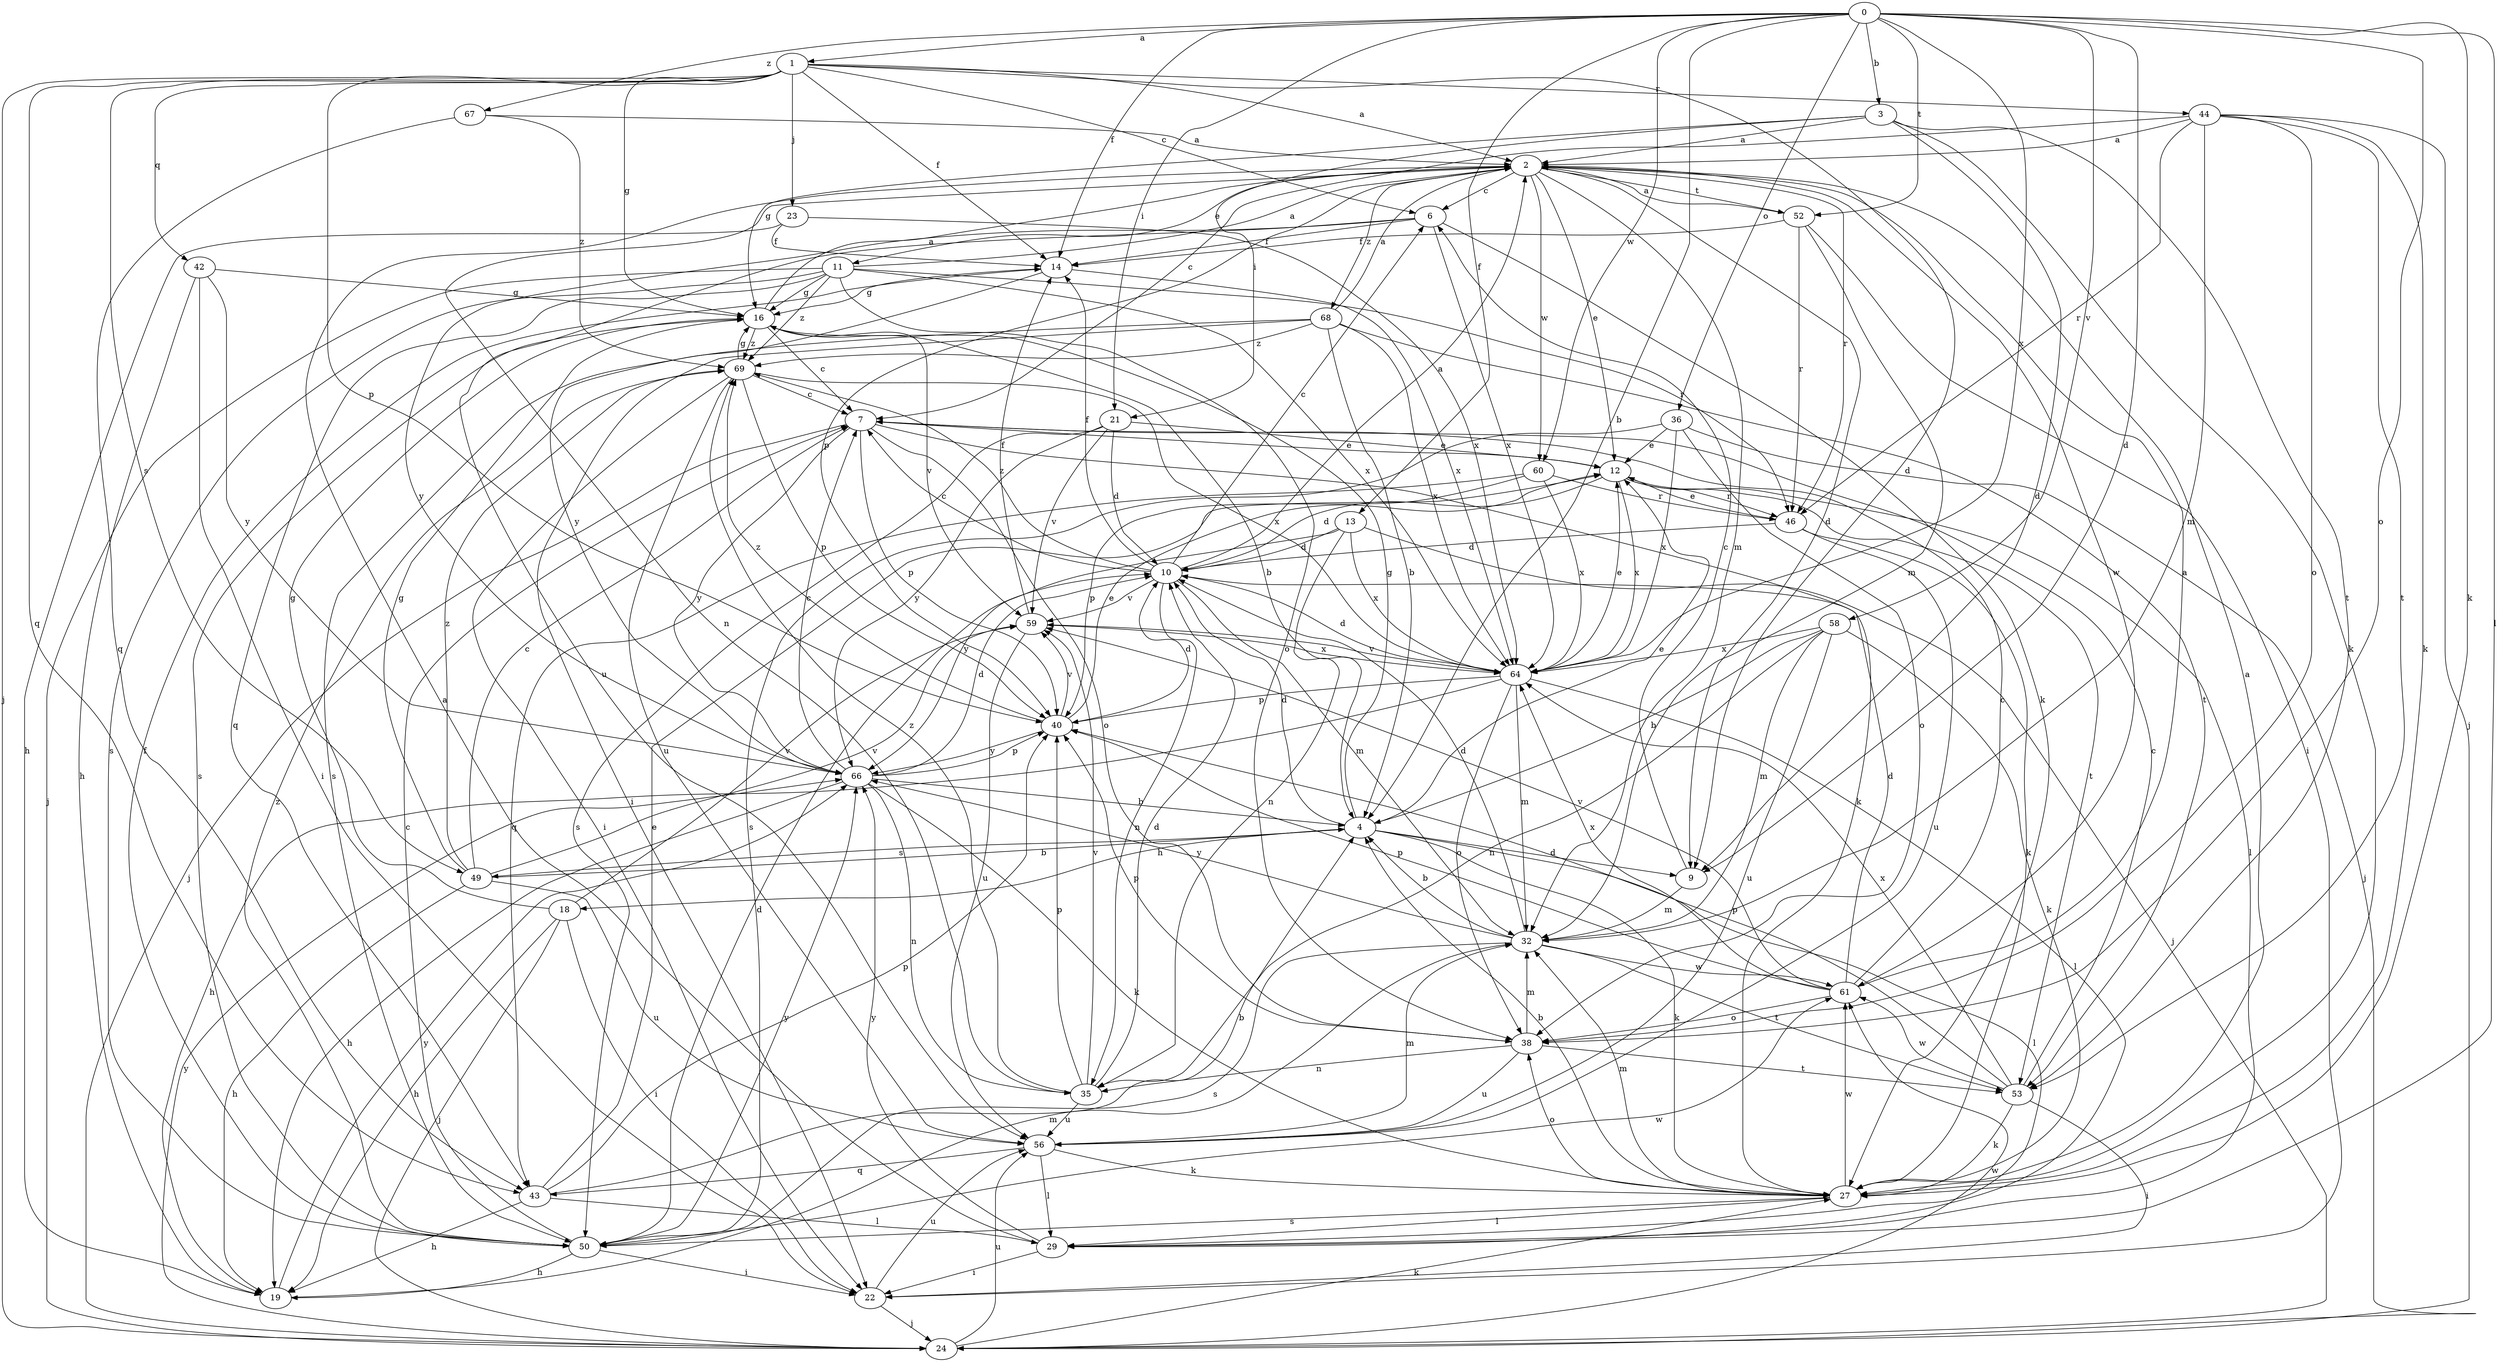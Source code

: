 strict digraph  {
0;
1;
2;
3;
4;
6;
7;
9;
10;
11;
12;
13;
14;
16;
18;
19;
21;
22;
23;
24;
27;
29;
32;
35;
36;
38;
40;
42;
43;
44;
46;
49;
50;
52;
53;
56;
58;
59;
60;
61;
64;
66;
67;
68;
69;
0 -> 1  [label=a];
0 -> 3  [label=b];
0 -> 4  [label=b];
0 -> 9  [label=d];
0 -> 13  [label=f];
0 -> 14  [label=f];
0 -> 21  [label=i];
0 -> 27  [label=k];
0 -> 29  [label=l];
0 -> 36  [label=o];
0 -> 38  [label=o];
0 -> 52  [label=t];
0 -> 58  [label=v];
0 -> 60  [label=w];
0 -> 64  [label=x];
0 -> 67  [label=z];
1 -> 2  [label=a];
1 -> 6  [label=c];
1 -> 9  [label=d];
1 -> 14  [label=f];
1 -> 16  [label=g];
1 -> 23  [label=j];
1 -> 24  [label=j];
1 -> 40  [label=p];
1 -> 42  [label=q];
1 -> 43  [label=q];
1 -> 44  [label=r];
1 -> 49  [label=s];
2 -> 6  [label=c];
2 -> 9  [label=d];
2 -> 11  [label=e];
2 -> 12  [label=e];
2 -> 32  [label=m];
2 -> 35  [label=n];
2 -> 40  [label=p];
2 -> 46  [label=r];
2 -> 52  [label=t];
2 -> 60  [label=w];
2 -> 61  [label=w];
2 -> 68  [label=z];
3 -> 2  [label=a];
3 -> 9  [label=d];
3 -> 16  [label=g];
3 -> 21  [label=i];
3 -> 27  [label=k];
3 -> 53  [label=t];
4 -> 9  [label=d];
4 -> 10  [label=d];
4 -> 12  [label=e];
4 -> 16  [label=g];
4 -> 18  [label=h];
4 -> 27  [label=k];
4 -> 29  [label=l];
4 -> 49  [label=s];
6 -> 14  [label=f];
6 -> 27  [label=k];
6 -> 56  [label=u];
6 -> 64  [label=x];
6 -> 66  [label=y];
7 -> 12  [label=e];
7 -> 24  [label=j];
7 -> 27  [label=k];
7 -> 38  [label=o];
7 -> 40  [label=p];
7 -> 66  [label=y];
9 -> 6  [label=c];
9 -> 32  [label=m];
10 -> 2  [label=a];
10 -> 6  [label=c];
10 -> 7  [label=c];
10 -> 14  [label=f];
10 -> 32  [label=m];
10 -> 35  [label=n];
10 -> 59  [label=v];
10 -> 69  [label=z];
11 -> 2  [label=a];
11 -> 16  [label=g];
11 -> 24  [label=j];
11 -> 38  [label=o];
11 -> 43  [label=q];
11 -> 46  [label=r];
11 -> 50  [label=s];
11 -> 64  [label=x];
11 -> 69  [label=z];
12 -> 10  [label=d];
12 -> 29  [label=l];
12 -> 46  [label=r];
12 -> 53  [label=t];
12 -> 64  [label=x];
13 -> 10  [label=d];
13 -> 24  [label=j];
13 -> 35  [label=n];
13 -> 64  [label=x];
13 -> 66  [label=y];
14 -> 16  [label=g];
14 -> 64  [label=x];
14 -> 66  [label=y];
16 -> 2  [label=a];
16 -> 4  [label=b];
16 -> 7  [label=c];
16 -> 50  [label=s];
16 -> 59  [label=v];
16 -> 69  [label=z];
18 -> 16  [label=g];
18 -> 19  [label=h];
18 -> 22  [label=i];
18 -> 24  [label=j];
18 -> 59  [label=v];
19 -> 32  [label=m];
19 -> 66  [label=y];
21 -> 10  [label=d];
21 -> 12  [label=e];
21 -> 50  [label=s];
21 -> 59  [label=v];
21 -> 66  [label=y];
22 -> 24  [label=j];
22 -> 56  [label=u];
23 -> 14  [label=f];
23 -> 19  [label=h];
23 -> 64  [label=x];
24 -> 27  [label=k];
24 -> 56  [label=u];
24 -> 61  [label=w];
24 -> 66  [label=y];
27 -> 2  [label=a];
27 -> 4  [label=b];
27 -> 29  [label=l];
27 -> 32  [label=m];
27 -> 38  [label=o];
27 -> 50  [label=s];
27 -> 61  [label=w];
29 -> 2  [label=a];
29 -> 22  [label=i];
29 -> 66  [label=y];
32 -> 4  [label=b];
32 -> 10  [label=d];
32 -> 50  [label=s];
32 -> 53  [label=t];
32 -> 61  [label=w];
32 -> 66  [label=y];
35 -> 10  [label=d];
35 -> 40  [label=p];
35 -> 56  [label=u];
35 -> 59  [label=v];
35 -> 69  [label=z];
36 -> 12  [label=e];
36 -> 24  [label=j];
36 -> 38  [label=o];
36 -> 50  [label=s];
36 -> 64  [label=x];
38 -> 32  [label=m];
38 -> 35  [label=n];
38 -> 40  [label=p];
38 -> 53  [label=t];
38 -> 56  [label=u];
40 -> 10  [label=d];
40 -> 12  [label=e];
40 -> 59  [label=v];
40 -> 66  [label=y];
40 -> 69  [label=z];
42 -> 16  [label=g];
42 -> 19  [label=h];
42 -> 22  [label=i];
42 -> 66  [label=y];
43 -> 4  [label=b];
43 -> 12  [label=e];
43 -> 19  [label=h];
43 -> 29  [label=l];
43 -> 40  [label=p];
44 -> 2  [label=a];
44 -> 7  [label=c];
44 -> 24  [label=j];
44 -> 27  [label=k];
44 -> 32  [label=m];
44 -> 38  [label=o];
44 -> 46  [label=r];
44 -> 53  [label=t];
46 -> 10  [label=d];
46 -> 12  [label=e];
46 -> 27  [label=k];
46 -> 56  [label=u];
49 -> 4  [label=b];
49 -> 7  [label=c];
49 -> 16  [label=g];
49 -> 19  [label=h];
49 -> 56  [label=u];
49 -> 59  [label=v];
49 -> 69  [label=z];
50 -> 7  [label=c];
50 -> 10  [label=d];
50 -> 14  [label=f];
50 -> 19  [label=h];
50 -> 22  [label=i];
50 -> 61  [label=w];
50 -> 66  [label=y];
50 -> 69  [label=z];
52 -> 2  [label=a];
52 -> 14  [label=f];
52 -> 22  [label=i];
52 -> 32  [label=m];
52 -> 46  [label=r];
53 -> 7  [label=c];
53 -> 22  [label=i];
53 -> 27  [label=k];
53 -> 40  [label=p];
53 -> 61  [label=w];
53 -> 64  [label=x];
56 -> 27  [label=k];
56 -> 29  [label=l];
56 -> 32  [label=m];
56 -> 43  [label=q];
58 -> 4  [label=b];
58 -> 27  [label=k];
58 -> 32  [label=m];
58 -> 35  [label=n];
58 -> 56  [label=u];
58 -> 64  [label=x];
59 -> 14  [label=f];
59 -> 56  [label=u];
59 -> 64  [label=x];
60 -> 40  [label=p];
60 -> 43  [label=q];
60 -> 46  [label=r];
60 -> 64  [label=x];
61 -> 2  [label=a];
61 -> 7  [label=c];
61 -> 10  [label=d];
61 -> 38  [label=o];
61 -> 40  [label=p];
61 -> 59  [label=v];
61 -> 64  [label=x];
64 -> 10  [label=d];
64 -> 12  [label=e];
64 -> 19  [label=h];
64 -> 29  [label=l];
64 -> 32  [label=m];
64 -> 38  [label=o];
64 -> 40  [label=p];
64 -> 59  [label=v];
66 -> 4  [label=b];
66 -> 7  [label=c];
66 -> 10  [label=d];
66 -> 19  [label=h];
66 -> 27  [label=k];
66 -> 35  [label=n];
66 -> 40  [label=p];
67 -> 2  [label=a];
67 -> 43  [label=q];
67 -> 69  [label=z];
68 -> 2  [label=a];
68 -> 4  [label=b];
68 -> 22  [label=i];
68 -> 50  [label=s];
68 -> 53  [label=t];
68 -> 64  [label=x];
68 -> 69  [label=z];
69 -> 7  [label=c];
69 -> 16  [label=g];
69 -> 22  [label=i];
69 -> 40  [label=p];
69 -> 56  [label=u];
69 -> 64  [label=x];
}
